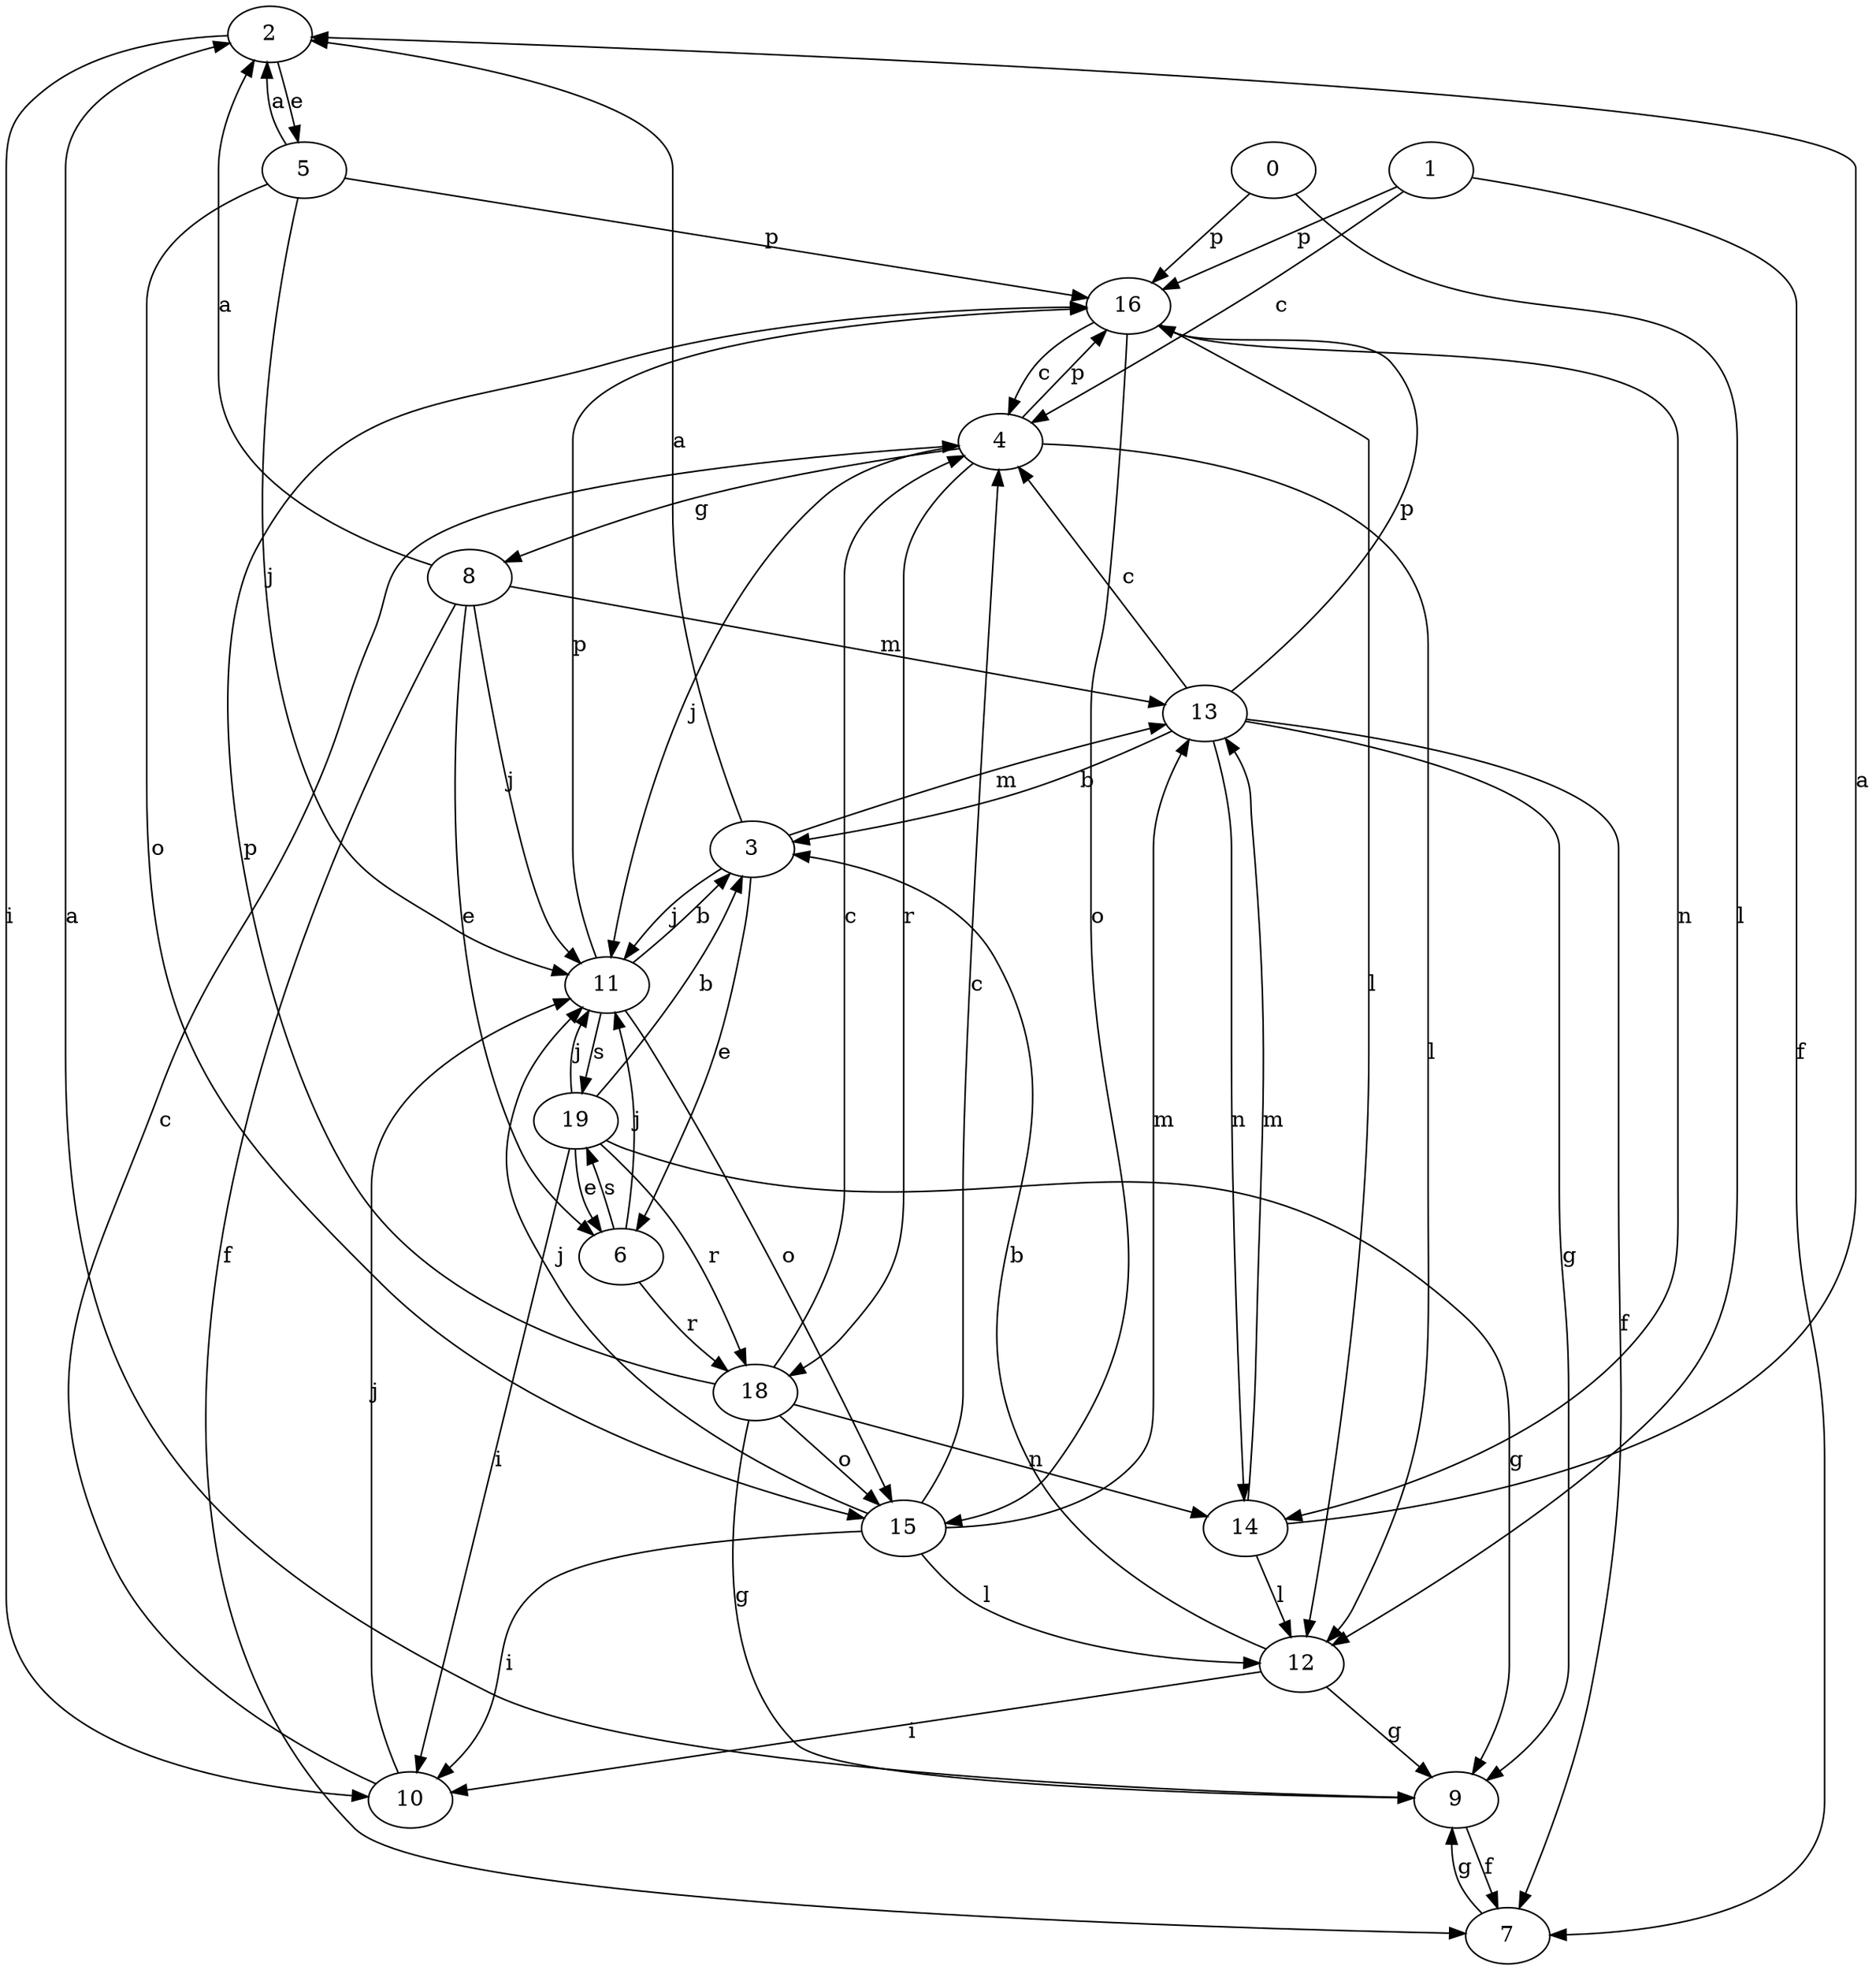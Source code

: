 strict digraph  {
2;
3;
4;
5;
6;
0;
7;
8;
9;
10;
11;
12;
13;
1;
14;
15;
16;
18;
19;
2 -> 5  [label=e];
2 -> 10  [label=i];
3 -> 2  [label=a];
3 -> 6  [label=e];
3 -> 11  [label=j];
3 -> 13  [label=m];
4 -> 8  [label=g];
4 -> 11  [label=j];
4 -> 12  [label=l];
4 -> 16  [label=p];
4 -> 18  [label=r];
5 -> 2  [label=a];
5 -> 11  [label=j];
5 -> 15  [label=o];
5 -> 16  [label=p];
6 -> 11  [label=j];
6 -> 18  [label=r];
6 -> 19  [label=s];
0 -> 12  [label=l];
0 -> 16  [label=p];
7 -> 9  [label=g];
8 -> 2  [label=a];
8 -> 6  [label=e];
8 -> 7  [label=f];
8 -> 11  [label=j];
8 -> 13  [label=m];
9 -> 2  [label=a];
9 -> 7  [label=f];
10 -> 4  [label=c];
10 -> 11  [label=j];
11 -> 3  [label=b];
11 -> 15  [label=o];
11 -> 16  [label=p];
11 -> 19  [label=s];
12 -> 3  [label=b];
12 -> 9  [label=g];
12 -> 10  [label=i];
13 -> 3  [label=b];
13 -> 4  [label=c];
13 -> 7  [label=f];
13 -> 9  [label=g];
13 -> 14  [label=n];
13 -> 16  [label=p];
1 -> 4  [label=c];
1 -> 7  [label=f];
1 -> 16  [label=p];
14 -> 2  [label=a];
14 -> 12  [label=l];
14 -> 13  [label=m];
15 -> 4  [label=c];
15 -> 10  [label=i];
15 -> 11  [label=j];
15 -> 12  [label=l];
15 -> 13  [label=m];
16 -> 4  [label=c];
16 -> 12  [label=l];
16 -> 14  [label=n];
16 -> 15  [label=o];
18 -> 4  [label=c];
18 -> 9  [label=g];
18 -> 14  [label=n];
18 -> 15  [label=o];
18 -> 16  [label=p];
19 -> 3  [label=b];
19 -> 6  [label=e];
19 -> 9  [label=g];
19 -> 10  [label=i];
19 -> 11  [label=j];
19 -> 18  [label=r];
}
